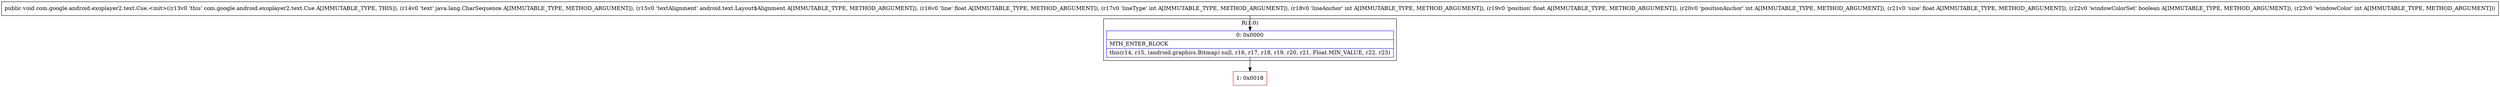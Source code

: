 digraph "CFG forcom.google.android.exoplayer2.text.Cue.\<init\>(Ljava\/lang\/CharSequence;Landroid\/text\/Layout$Alignment;FIIFIFZI)V" {
subgraph cluster_Region_520949285 {
label = "R(1:0)";
node [shape=record,color=blue];
Node_0 [shape=record,label="{0\:\ 0x0000|MTH_ENTER_BLOCK\l|this(r14, r15, (android.graphics.Bitmap) null, r16, r17, r18, r19, r20, r21, Float.MIN_VALUE, r22, r23)\l}"];
}
Node_1 [shape=record,color=red,label="{1\:\ 0x0018}"];
MethodNode[shape=record,label="{public void com.google.android.exoplayer2.text.Cue.\<init\>((r13v0 'this' com.google.android.exoplayer2.text.Cue A[IMMUTABLE_TYPE, THIS]), (r14v0 'text' java.lang.CharSequence A[IMMUTABLE_TYPE, METHOD_ARGUMENT]), (r15v0 'textAlignment' android.text.Layout$Alignment A[IMMUTABLE_TYPE, METHOD_ARGUMENT]), (r16v0 'line' float A[IMMUTABLE_TYPE, METHOD_ARGUMENT]), (r17v0 'lineType' int A[IMMUTABLE_TYPE, METHOD_ARGUMENT]), (r18v0 'lineAnchor' int A[IMMUTABLE_TYPE, METHOD_ARGUMENT]), (r19v0 'position' float A[IMMUTABLE_TYPE, METHOD_ARGUMENT]), (r20v0 'positionAnchor' int A[IMMUTABLE_TYPE, METHOD_ARGUMENT]), (r21v0 'size' float A[IMMUTABLE_TYPE, METHOD_ARGUMENT]), (r22v0 'windowColorSet' boolean A[IMMUTABLE_TYPE, METHOD_ARGUMENT]), (r23v0 'windowColor' int A[IMMUTABLE_TYPE, METHOD_ARGUMENT])) }"];
MethodNode -> Node_0;
Node_0 -> Node_1;
}


